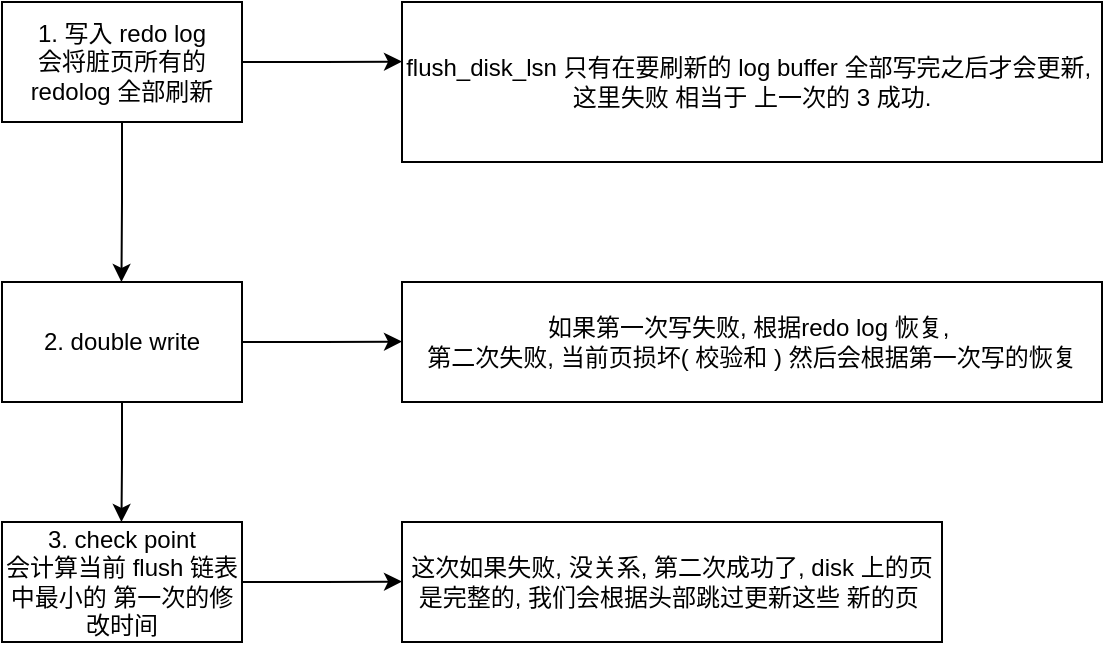 <mxfile version="20.8.20" type="github"><diagram name="第 1 页" id="rSiovt97Cq-NIH3pa2eO"><mxGraphModel dx="1112" dy="554" grid="1" gridSize="10" guides="1" tooltips="1" connect="1" arrows="1" fold="1" page="1" pageScale="1" pageWidth="827" pageHeight="1169" math="0" shadow="0"><root><mxCell id="0"/><mxCell id="1" parent="0"/><mxCell id="bWa_u_ugaY-a1WuZfd4Z-2" style="edgeStyle=orthogonalEdgeStyle;rounded=0;orthogonalLoop=1;jettySize=auto;html=1;exitX=0.5;exitY=1;exitDx=0;exitDy=0;" edge="1" parent="1" source="bWa_u_ugaY-a1WuZfd4Z-1"><mxGeometry relative="1" as="geometry"><mxPoint x="179.724" y="490" as="targetPoint"/></mxGeometry></mxCell><mxCell id="bWa_u_ugaY-a1WuZfd4Z-6" style="edgeStyle=orthogonalEdgeStyle;rounded=0;orthogonalLoop=1;jettySize=auto;html=1;exitX=1;exitY=0.5;exitDx=0;exitDy=0;" edge="1" parent="1" source="bWa_u_ugaY-a1WuZfd4Z-1"><mxGeometry relative="1" as="geometry"><mxPoint x="320" y="379.793" as="targetPoint"/></mxGeometry></mxCell><mxCell id="bWa_u_ugaY-a1WuZfd4Z-1" value="1. 写入 redo log&lt;br&gt;会将脏页所有的redolog 全部刷新" style="rounded=0;whiteSpace=wrap;html=1;" vertex="1" parent="1"><mxGeometry x="120" y="350" width="120" height="60" as="geometry"/></mxCell><mxCell id="bWa_u_ugaY-a1WuZfd4Z-4" style="edgeStyle=orthogonalEdgeStyle;rounded=0;orthogonalLoop=1;jettySize=auto;html=1;exitX=0.5;exitY=1;exitDx=0;exitDy=0;" edge="1" parent="1" source="bWa_u_ugaY-a1WuZfd4Z-3"><mxGeometry relative="1" as="geometry"><mxPoint x="179.724" y="610" as="targetPoint"/></mxGeometry></mxCell><mxCell id="bWa_u_ugaY-a1WuZfd4Z-8" style="edgeStyle=orthogonalEdgeStyle;rounded=0;orthogonalLoop=1;jettySize=auto;html=1;exitX=1;exitY=0.5;exitDx=0;exitDy=0;" edge="1" parent="1" source="bWa_u_ugaY-a1WuZfd4Z-3"><mxGeometry relative="1" as="geometry"><mxPoint x="320" y="519.793" as="targetPoint"/></mxGeometry></mxCell><mxCell id="bWa_u_ugaY-a1WuZfd4Z-3" value="2. double write" style="rounded=0;whiteSpace=wrap;html=1;" vertex="1" parent="1"><mxGeometry x="120" y="490" width="120" height="60" as="geometry"/></mxCell><mxCell id="bWa_u_ugaY-a1WuZfd4Z-10" style="edgeStyle=orthogonalEdgeStyle;rounded=0;orthogonalLoop=1;jettySize=auto;html=1;exitX=1;exitY=0.5;exitDx=0;exitDy=0;" edge="1" parent="1" source="bWa_u_ugaY-a1WuZfd4Z-5"><mxGeometry relative="1" as="geometry"><mxPoint x="320" y="639.793" as="targetPoint"/></mxGeometry></mxCell><mxCell id="bWa_u_ugaY-a1WuZfd4Z-5" value="3. check point&lt;br&gt;会计算当前 flush 链表中最小的 第一次的修改时间" style="rounded=0;whiteSpace=wrap;html=1;" vertex="1" parent="1"><mxGeometry x="120" y="610" width="120" height="60" as="geometry"/></mxCell><mxCell id="bWa_u_ugaY-a1WuZfd4Z-7" value="flush_disk_lsn 只有在要刷新的 log buffer 全部写完之后才会更新,&amp;nbsp;&lt;br&gt;这里失败 相当于 上一次的 3 成功." style="rounded=0;whiteSpace=wrap;html=1;" vertex="1" parent="1"><mxGeometry x="320" y="350" width="350" height="80" as="geometry"/></mxCell><mxCell id="bWa_u_ugaY-a1WuZfd4Z-9" value="如果第一次写失败, 根据redo log 恢复,&amp;nbsp;&lt;br&gt;第二次失败, 当前页损坏( 校验和 ) 然后会根据第一次写的恢复" style="rounded=0;whiteSpace=wrap;html=1;" vertex="1" parent="1"><mxGeometry x="320" y="490" width="350" height="60" as="geometry"/></mxCell><mxCell id="bWa_u_ugaY-a1WuZfd4Z-11" value="这次如果失败, 没关系, 第二次成功了, disk 上的页是完整的, 我们会根据头部跳过更新这些 新的页&amp;nbsp;" style="rounded=0;whiteSpace=wrap;html=1;" vertex="1" parent="1"><mxGeometry x="320" y="610" width="270" height="60" as="geometry"/></mxCell></root></mxGraphModel></diagram></mxfile>